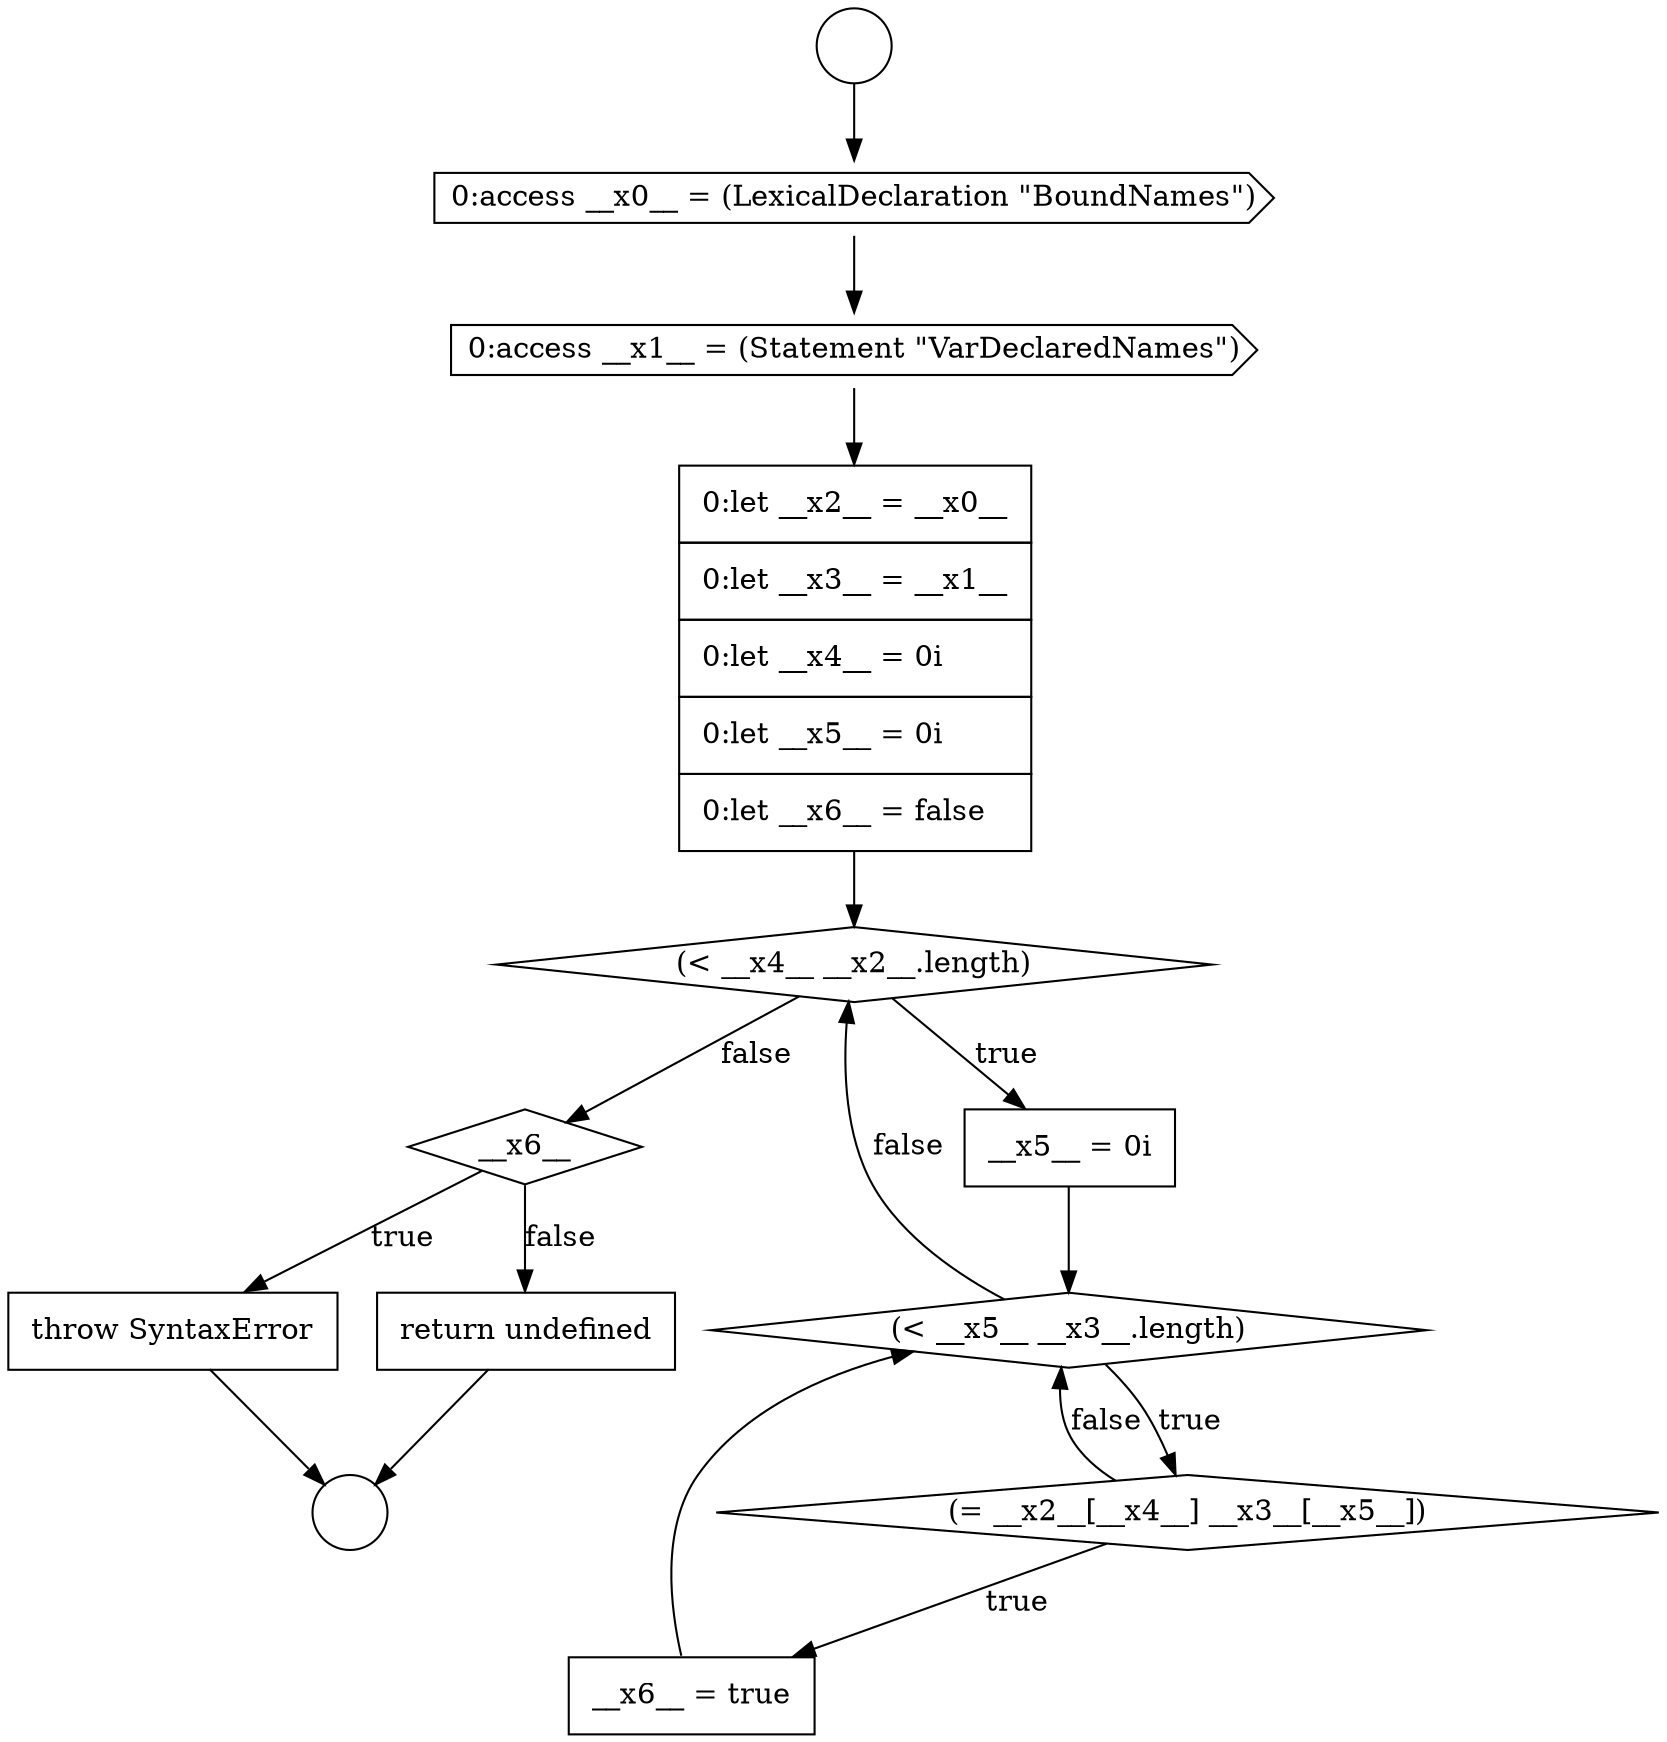 digraph {
  node19964 [shape=diamond, label=<<font color="black">__x6__</font>> color="black" fillcolor="white" style=filled]
  node19955 [shape=circle label=" " color="black" fillcolor="white" style=filled]
  node19966 [shape=none, margin=0, label=<<font color="black">
    <table border="0" cellborder="1" cellspacing="0" cellpadding="10">
      <tr><td align="left">return undefined</td></tr>
    </table>
  </font>> color="black" fillcolor="white" style=filled]
  node19962 [shape=diamond, label=<<font color="black">(= __x2__[__x4__] __x3__[__x5__])</font>> color="black" fillcolor="white" style=filled]
  node19957 [shape=cds, label=<<font color="black">0:access __x1__ = (Statement &quot;VarDeclaredNames&quot;)</font>> color="black" fillcolor="white" style=filled]
  node19954 [shape=circle label=" " color="black" fillcolor="white" style=filled]
  node19965 [shape=none, margin=0, label=<<font color="black">
    <table border="0" cellborder="1" cellspacing="0" cellpadding="10">
      <tr><td align="left">throw SyntaxError</td></tr>
    </table>
  </font>> color="black" fillcolor="white" style=filled]
  node19961 [shape=diamond, label=<<font color="black">(&lt; __x5__ __x3__.length)</font>> color="black" fillcolor="white" style=filled]
  node19958 [shape=none, margin=0, label=<<font color="black">
    <table border="0" cellborder="1" cellspacing="0" cellpadding="10">
      <tr><td align="left">0:let __x2__ = __x0__</td></tr>
      <tr><td align="left">0:let __x3__ = __x1__</td></tr>
      <tr><td align="left">0:let __x4__ = 0i</td></tr>
      <tr><td align="left">0:let __x5__ = 0i</td></tr>
      <tr><td align="left">0:let __x6__ = false</td></tr>
    </table>
  </font>> color="black" fillcolor="white" style=filled]
  node19959 [shape=diamond, label=<<font color="black">(&lt; __x4__ __x2__.length)</font>> color="black" fillcolor="white" style=filled]
  node19956 [shape=cds, label=<<font color="black">0:access __x0__ = (LexicalDeclaration &quot;BoundNames&quot;)</font>> color="black" fillcolor="white" style=filled]
  node19963 [shape=none, margin=0, label=<<font color="black">
    <table border="0" cellborder="1" cellspacing="0" cellpadding="10">
      <tr><td align="left">__x6__ = true</td></tr>
    </table>
  </font>> color="black" fillcolor="white" style=filled]
  node19960 [shape=none, margin=0, label=<<font color="black">
    <table border="0" cellborder="1" cellspacing="0" cellpadding="10">
      <tr><td align="left">__x5__ = 0i</td></tr>
    </table>
  </font>> color="black" fillcolor="white" style=filled]
  node19959 -> node19960 [label=<<font color="black">true</font>> color="black"]
  node19959 -> node19964 [label=<<font color="black">false</font>> color="black"]
  node19957 -> node19958 [ color="black"]
  node19954 -> node19956 [ color="black"]
  node19958 -> node19959 [ color="black"]
  node19965 -> node19955 [ color="black"]
  node19966 -> node19955 [ color="black"]
  node19956 -> node19957 [ color="black"]
  node19960 -> node19961 [ color="black"]
  node19964 -> node19965 [label=<<font color="black">true</font>> color="black"]
  node19964 -> node19966 [label=<<font color="black">false</font>> color="black"]
  node19963 -> node19961 [ color="black"]
  node19962 -> node19963 [label=<<font color="black">true</font>> color="black"]
  node19962 -> node19961 [label=<<font color="black">false</font>> color="black"]
  node19961 -> node19962 [label=<<font color="black">true</font>> color="black"]
  node19961 -> node19959 [label=<<font color="black">false</font>> color="black"]
}

